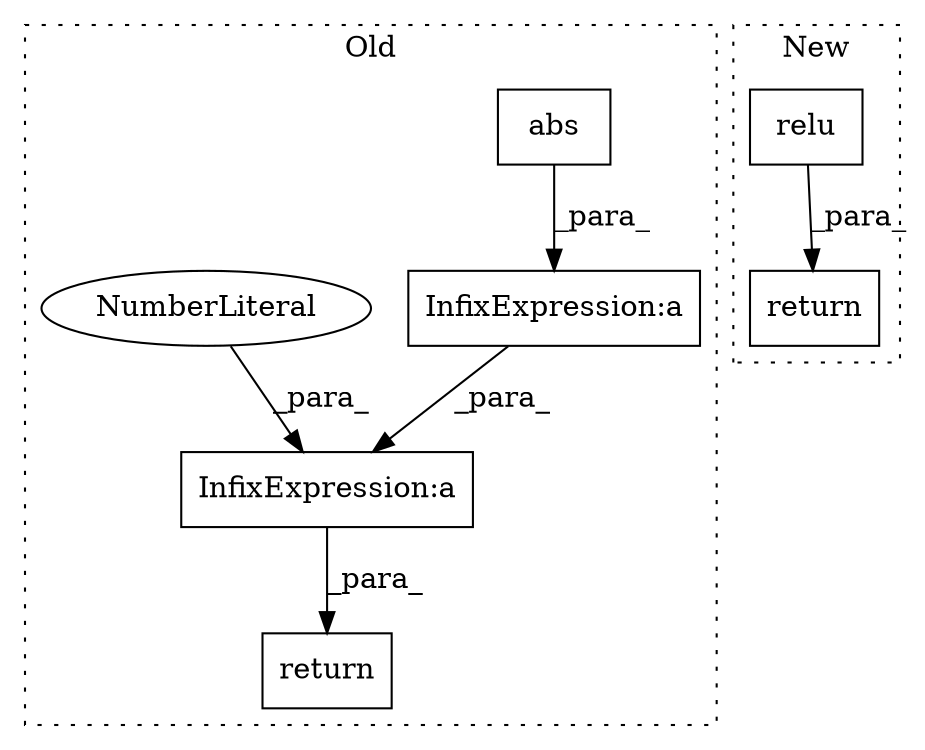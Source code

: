 digraph G {
subgraph cluster0 {
1 [label="abs" a="32" s="521,526" l="4,1" shape="box"];
3 [label="InfixExpression:a" a="27" s="518" l="3" shape="box"];
4 [label="InfixExpression:a" a="27" s="528" l="3" shape="box"];
5 [label="NumberLiteral" a="34" s="531" l="3" shape="ellipse"];
6 [label="return" a="41" s="470" l="7" shape="box"];
label = "Old";
style="dotted";
}
subgraph cluster1 {
2 [label="return" a="41" s="470" l="7" shape="box"];
7 [label="relu" a="32" s="496,513" l="5,1" shape="box"];
label = "New";
style="dotted";
}
1 -> 3 [label="_para_"];
3 -> 4 [label="_para_"];
4 -> 6 [label="_para_"];
5 -> 4 [label="_para_"];
7 -> 2 [label="_para_"];
}
